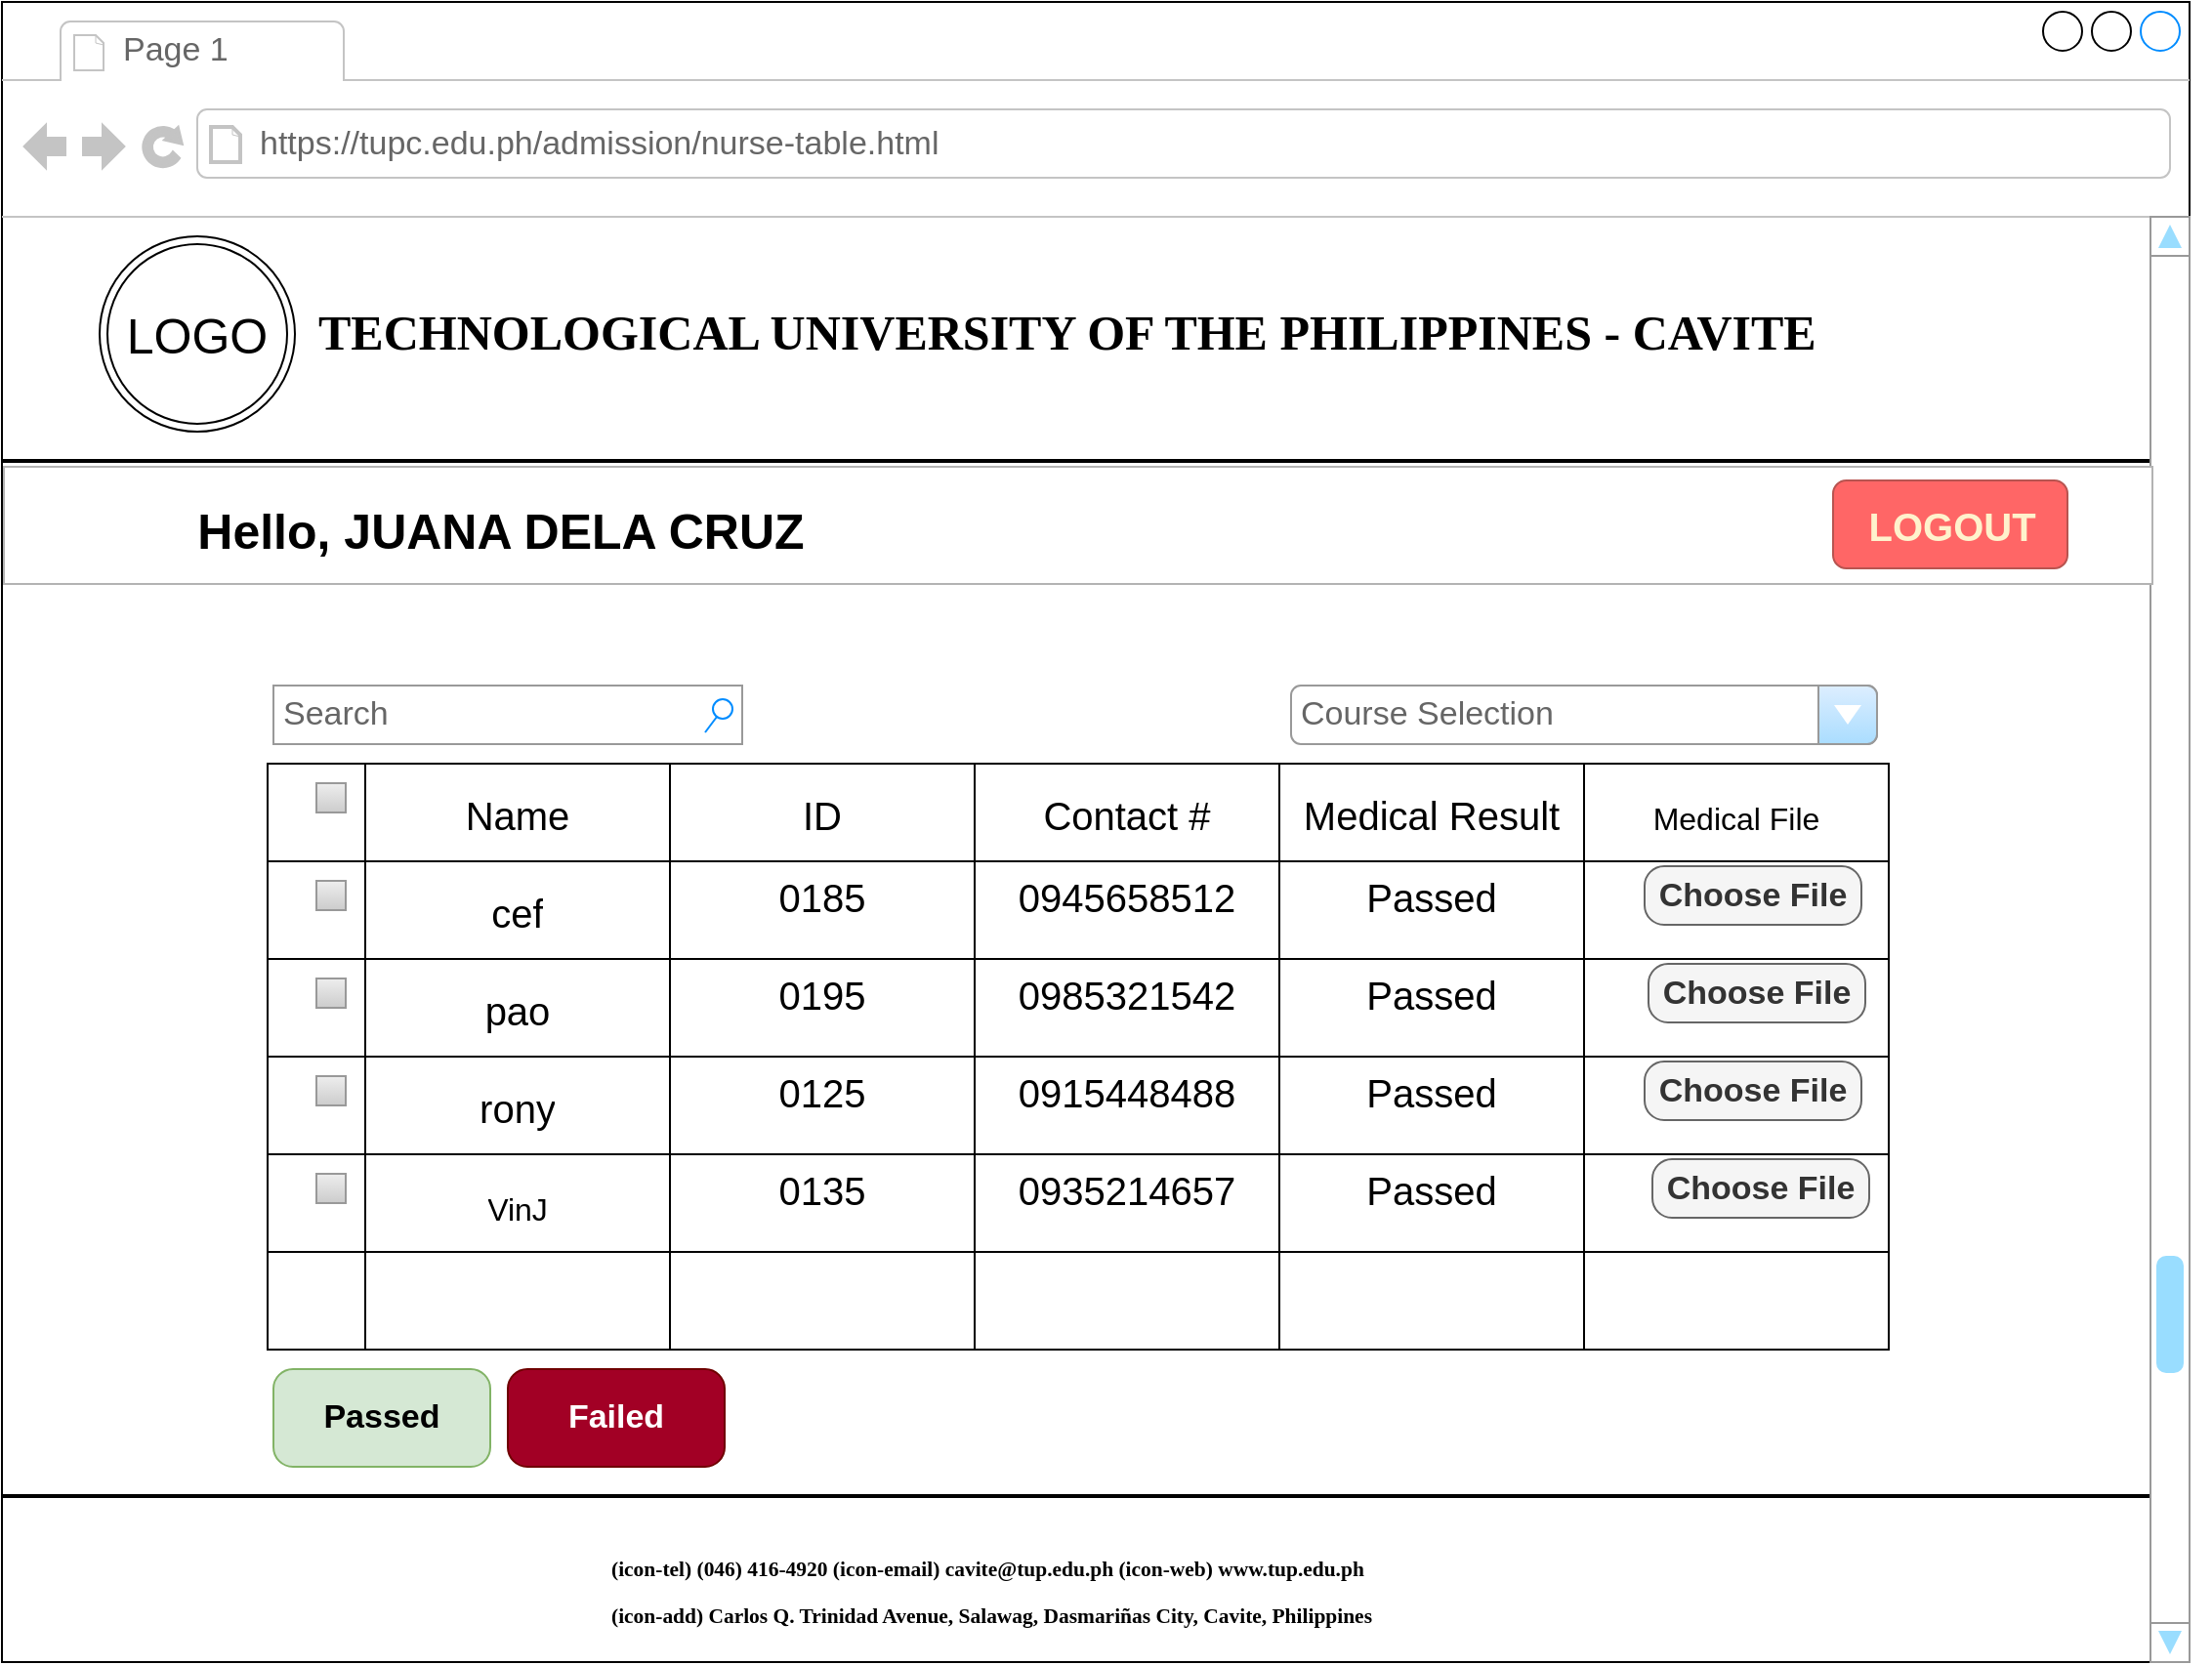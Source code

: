 <mxfile version="15.5.9" type="device"><diagram name="Page-1" id="03018318-947c-dd8e-b7a3-06fadd420f32"><mxGraphModel dx="3647" dy="767" grid="1" gridSize="10" guides="1" tooltips="1" connect="1" arrows="1" fold="1" page="1" pageScale="1" pageWidth="1100" pageHeight="850" background="none" math="0" shadow="0"><root><mxCell id="0"/><mxCell id="1" parent="0"/><mxCell id="MWz2SSnysqnN94QmjQE_-136" value="" style="strokeWidth=1;shadow=0;dashed=0;align=center;html=1;shape=mxgraph.mockup.containers.browserWindow;rSize=0;strokeColor2=#008cff;strokeColor3=#c4c4c4;mainText=,;recursiveResize=0;fontSize=25;spacing=1;" parent="1" vertex="1"><mxGeometry x="-1321" width="1120" height="850" as="geometry"/></mxCell><mxCell id="MWz2SSnysqnN94QmjQE_-137" value="" style="line;strokeWidth=2;html=1;fontSize=25;" parent="MWz2SSnysqnN94QmjQE_-136" vertex="1"><mxGeometry y="760" width="1100" height="10" as="geometry"/></mxCell><mxCell id="MWz2SSnysqnN94QmjQE_-138" value="Page 1" style="strokeWidth=1;shadow=0;dashed=0;align=center;html=1;shape=mxgraph.mockup.containers.anchor;fontSize=17;fontColor=#666666;align=left;" parent="MWz2SSnysqnN94QmjQE_-136" vertex="1"><mxGeometry x="60" y="12" width="110" height="26" as="geometry"/></mxCell><mxCell id="MWz2SSnysqnN94QmjQE_-139" value="https://tupc.edu.ph/admission/nurse-table.html" style="strokeWidth=1;shadow=0;dashed=0;align=center;html=1;shape=mxgraph.mockup.containers.anchor;rSize=0;fontSize=17;fontColor=#666666;align=left;" parent="MWz2SSnysqnN94QmjQE_-136" vertex="1"><mxGeometry x="130" y="60" width="250" height="26" as="geometry"/></mxCell><mxCell id="MWz2SSnysqnN94QmjQE_-140" value="&lt;h1&gt;&lt;b&gt;&lt;font style=&quot;font-size: 25px&quot;&gt;TECHNOLOGICAL UNIVERSITY OF THE PHILIPPINES - CAVITE&lt;/font&gt;&lt;/b&gt;&lt;/h1&gt;" style="text;html=1;points=[];align=left;verticalAlign=top;spacingTop=-4;fontSize=14;fontFamily=Verdana" parent="MWz2SSnysqnN94QmjQE_-136" vertex="1"><mxGeometry x="160" y="130" width="540" height="60" as="geometry"/></mxCell><mxCell id="MWz2SSnysqnN94QmjQE_-141" value="LOGO" style="ellipse;shape=doubleEllipse;whiteSpace=wrap;html=1;fontSize=25;" parent="MWz2SSnysqnN94QmjQE_-136" vertex="1"><mxGeometry x="50" y="120" width="100" height="100" as="geometry"/></mxCell><mxCell id="MWz2SSnysqnN94QmjQE_-142" value="" style="line;strokeWidth=2;html=1;fontSize=25;" parent="MWz2SSnysqnN94QmjQE_-136" vertex="1"><mxGeometry y="230" width="1100" height="10" as="geometry"/></mxCell><mxCell id="MWz2SSnysqnN94QmjQE_-143" value="" style="verticalLabelPosition=bottom;shadow=0;dashed=0;align=center;html=1;verticalAlign=top;strokeWidth=1;shape=mxgraph.mockup.navigation.scrollBar;strokeColor=#999999;barPos=20;fillColor2=#99ddff;strokeColor2=none;direction=north;fontSize=25;" parent="MWz2SSnysqnN94QmjQE_-136" vertex="1"><mxGeometry x="1100" y="110" width="30" height="740" as="geometry"/></mxCell><mxCell id="MWz2SSnysqnN94QmjQE_-144" value="&lt;span style=&quot;font-family: &amp;#34;euphemia&amp;#34; ; font-size: 10.72px ; font-weight: 700&quot;&gt;(icon-tel) (046) 416-4920 (icon-email) cavite@tup.edu.ph (icon-web) www.tup.edu.ph&lt;br&gt;&lt;/span&gt;&lt;span style=&quot;font-family: &amp;#34;euphemia&amp;#34; ; font-size: 10.72px ; font-weight: 700&quot;&gt;(icon-add) Carlos Q. Trinidad Avenue, Salawag, Dasmariñas City, Cavite, Philippines&lt;/span&gt;&lt;span style=&quot;font-family: &amp;#34;euphemia&amp;#34; ; font-size: 10.72px ; font-weight: 700&quot;&gt;&lt;br&gt;&lt;/span&gt;" style="rounded=0;whiteSpace=wrap;html=1;fontSize=20;strokeWidth=1;fillColor=none;align=left;verticalAlign=top;strokeColor=none;" parent="MWz2SSnysqnN94QmjQE_-136" vertex="1"><mxGeometry x="310" y="780" width="480" height="60" as="geometry"/></mxCell><mxCell id="MWz2SSnysqnN94QmjQE_-188" value="Search" style="strokeWidth=1;shadow=0;dashed=0;align=center;html=1;shape=mxgraph.mockup.forms.searchBox;strokeColor=#999999;mainText=;strokeColor2=#008cff;fontColor=#666666;fontSize=17;align=left;spacingLeft=3;rounded=0;fillColor=#FFFFFF;" parent="MWz2SSnysqnN94QmjQE_-136" vertex="1"><mxGeometry x="139" y="350" width="240" height="30" as="geometry"/></mxCell><mxCell id="MWz2SSnysqnN94QmjQE_-189" value="Course Selection" style="strokeWidth=1;shadow=0;dashed=0;align=center;html=1;shape=mxgraph.mockup.forms.comboBox;strokeColor=#999999;fillColor=#ddeeff;align=left;fillColor2=#aaddff;mainText=;fontColor=#666666;fontSize=17;spacingLeft=3;rounded=0;" parent="MWz2SSnysqnN94QmjQE_-136" vertex="1"><mxGeometry x="660" y="350" width="300" height="30" as="geometry"/></mxCell><mxCell id="MWz2SSnysqnN94QmjQE_-192" value="Passed" style="strokeWidth=1;shadow=0;dashed=0;align=center;html=1;shape=mxgraph.mockup.buttons.button;strokeColor=#82b366;mainText=;buttonStyle=round;fontSize=17;fontStyle=1;fillColor=#d5e8d4;whiteSpace=wrap;rounded=0;" parent="MWz2SSnysqnN94QmjQE_-136" vertex="1"><mxGeometry x="139" y="700" width="111" height="50" as="geometry"/></mxCell><mxCell id="MWz2SSnysqnN94QmjQE_-193" value="Failed" style="strokeWidth=1;shadow=0;dashed=0;align=center;html=1;shape=mxgraph.mockup.buttons.button;strokeColor=#6F0000;fontColor=#ffffff;mainText=;buttonStyle=round;fontSize=17;fontStyle=1;fillColor=#a20025;whiteSpace=wrap;rounded=0;" parent="MWz2SSnysqnN94QmjQE_-136" vertex="1"><mxGeometry x="259" y="700" width="111" height="50" as="geometry"/></mxCell><mxCell id="7sZFSnEQCvloOSyBGqn3-1" value="" style="rounded=0;whiteSpace=wrap;html=1;strokeColor=#B3B3B3;" vertex="1" parent="MWz2SSnysqnN94QmjQE_-136"><mxGeometry x="1" y="238" width="1100" height="60" as="geometry"/></mxCell><mxCell id="7sZFSnEQCvloOSyBGqn3-2" value="&lt;b&gt;&lt;font style=&quot;font-size: 25px&quot;&gt;Hello, JUANA DELA CRUZ&lt;/font&gt;&lt;/b&gt;" style="text;html=1;strokeColor=none;fillColor=none;align=center;verticalAlign=middle;whiteSpace=wrap;rounded=0;" vertex="1" parent="MWz2SSnysqnN94QmjQE_-136"><mxGeometry x="38.5" y="245" width="433" height="50" as="geometry"/></mxCell><mxCell id="7sZFSnEQCvloOSyBGqn3-3" value="&lt;b&gt;&lt;font color=&quot;#fff2cc&quot; style=&quot;font-size: 20px&quot;&gt;LOGOUT&lt;/font&gt;&lt;/b&gt;" style="rounded=1;fillColor=#FF6666;align=center;strokeColor=#b85450;html=1;fontSize=12;sketch=0;" vertex="1" parent="MWz2SSnysqnN94QmjQE_-136"><mxGeometry x="937.5" y="245" width="120" height="45" as="geometry"/></mxCell><mxCell id="MWz2SSnysqnN94QmjQE_-145" value="" style="shape=table;html=1;whiteSpace=wrap;startSize=0;container=1;collapsible=0;childLayout=tableLayout;rounded=0;fontSize=20;align=center;verticalAlign=top;spacing=1;direction=west;fillColor=#FFFFFF;strokeColor=#000000;" parent="1" vertex="1"><mxGeometry x="-1185" y="390" width="830" height="300" as="geometry"/></mxCell><mxCell id="MWz2SSnysqnN94QmjQE_-146" value="" style="shape=partialRectangle;html=1;whiteSpace=wrap;collapsible=0;dropTarget=0;pointerEvents=0;fillColor=none;top=0;left=0;bottom=0;right=0;points=[[0,0.5],[1,0.5]];portConstraint=eastwest;rounded=1;fontSize=29;align=center;verticalAlign=top;" parent="MWz2SSnysqnN94QmjQE_-145" vertex="1"><mxGeometry width="830" height="50" as="geometry"/></mxCell><mxCell id="MWz2SSnysqnN94QmjQE_-182" style="shape=partialRectangle;html=1;whiteSpace=wrap;connectable=0;fillColor=none;top=0;left=0;bottom=0;right=0;overflow=hidden;pointerEvents=1;rounded=1;fontSize=29;align=center;verticalAlign=top;" parent="MWz2SSnysqnN94QmjQE_-146" vertex="1"><mxGeometry width="50" height="50" as="geometry"><mxRectangle width="50" height="50" as="alternateBounds"/></mxGeometry></mxCell><mxCell id="MWz2SSnysqnN94QmjQE_-147" value="&lt;font style=&quot;font-size: 20px&quot;&gt;Name&lt;/font&gt;" style="shape=partialRectangle;html=1;whiteSpace=wrap;connectable=0;fillColor=none;top=0;left=0;bottom=0;right=0;overflow=hidden;pointerEvents=1;rounded=1;fontSize=29;align=center;verticalAlign=top;" parent="MWz2SSnysqnN94QmjQE_-146" vertex="1"><mxGeometry x="50" width="156" height="50" as="geometry"><mxRectangle width="156" height="50" as="alternateBounds"/></mxGeometry></mxCell><mxCell id="MWz2SSnysqnN94QmjQE_-148" value="&lt;font style=&quot;font-size: 20px&quot;&gt;ID&lt;/font&gt;" style="shape=partialRectangle;html=1;whiteSpace=wrap;connectable=0;fillColor=none;top=0;left=0;bottom=0;right=0;overflow=hidden;pointerEvents=1;rounded=1;fontSize=29;align=center;verticalAlign=top;" parent="MWz2SSnysqnN94QmjQE_-146" vertex="1"><mxGeometry x="206" width="156" height="50" as="geometry"><mxRectangle width="156" height="50" as="alternateBounds"/></mxGeometry></mxCell><mxCell id="MWz2SSnysqnN94QmjQE_-149" value="&lt;font style=&quot;font-size: 20px&quot;&gt;Contact #&lt;/font&gt;" style="shape=partialRectangle;html=1;whiteSpace=wrap;connectable=0;fillColor=none;top=0;left=0;bottom=0;right=0;overflow=hidden;pointerEvents=1;rounded=1;fontSize=29;align=center;verticalAlign=top;" parent="MWz2SSnysqnN94QmjQE_-146" vertex="1"><mxGeometry x="362" width="156" height="50" as="geometry"><mxRectangle width="156" height="50" as="alternateBounds"/></mxGeometry></mxCell><mxCell id="MWz2SSnysqnN94QmjQE_-170" value="&lt;font style=&quot;font-size: 20px&quot;&gt;Medical Result&lt;/font&gt;" style="shape=partialRectangle;html=1;whiteSpace=wrap;connectable=0;fillColor=none;top=0;left=0;bottom=0;right=0;overflow=hidden;pointerEvents=1;rounded=1;fontSize=29;align=center;verticalAlign=top;" parent="MWz2SSnysqnN94QmjQE_-146" vertex="1"><mxGeometry x="518" width="156" height="50" as="geometry"><mxRectangle width="156" height="50" as="alternateBounds"/></mxGeometry></mxCell><mxCell id="MWz2SSnysqnN94QmjQE_-176" value="&lt;font size=&quot;3&quot;&gt;Medical File&lt;/font&gt;" style="shape=partialRectangle;html=1;whiteSpace=wrap;connectable=0;fillColor=none;top=0;left=0;bottom=0;right=0;overflow=hidden;pointerEvents=1;rounded=1;fontSize=29;align=center;verticalAlign=top;" parent="MWz2SSnysqnN94QmjQE_-146" vertex="1"><mxGeometry x="674" width="156" height="50" as="geometry"><mxRectangle width="156" height="50" as="alternateBounds"/></mxGeometry></mxCell><mxCell id="MWz2SSnysqnN94QmjQE_-150" style="shape=partialRectangle;html=1;whiteSpace=wrap;collapsible=0;dropTarget=0;pointerEvents=0;fillColor=none;top=0;left=0;bottom=0;right=0;points=[[0,0.5],[1,0.5]];portConstraint=eastwest;rounded=1;fontSize=29;align=center;verticalAlign=top;" parent="MWz2SSnysqnN94QmjQE_-145" vertex="1"><mxGeometry y="50" width="830" height="50" as="geometry"/></mxCell><mxCell id="MWz2SSnysqnN94QmjQE_-183" style="shape=partialRectangle;html=1;whiteSpace=wrap;connectable=0;fillColor=none;top=0;left=0;bottom=0;right=0;overflow=hidden;pointerEvents=1;rounded=1;fontSize=29;align=center;verticalAlign=top;" parent="MWz2SSnysqnN94QmjQE_-150" vertex="1"><mxGeometry width="50" height="50" as="geometry"><mxRectangle width="50" height="50" as="alternateBounds"/></mxGeometry></mxCell><mxCell id="MWz2SSnysqnN94QmjQE_-151" value="&lt;font style=&quot;font-size: 20px&quot;&gt;cef&lt;/font&gt;" style="shape=partialRectangle;html=1;whiteSpace=wrap;connectable=0;fillColor=none;top=0;left=0;bottom=0;right=0;overflow=hidden;pointerEvents=1;rounded=1;fontSize=29;align=center;verticalAlign=top;" parent="MWz2SSnysqnN94QmjQE_-150" vertex="1"><mxGeometry x="50" width="156" height="50" as="geometry"><mxRectangle width="156" height="50" as="alternateBounds"/></mxGeometry></mxCell><mxCell id="MWz2SSnysqnN94QmjQE_-152" value="0185" style="shape=partialRectangle;html=1;whiteSpace=wrap;connectable=0;fillColor=none;top=0;left=0;bottom=0;right=0;overflow=hidden;pointerEvents=1;rounded=1;fontSize=20;align=center;verticalAlign=top;" parent="MWz2SSnysqnN94QmjQE_-150" vertex="1"><mxGeometry x="206" width="156" height="50" as="geometry"><mxRectangle width="156" height="50" as="alternateBounds"/></mxGeometry></mxCell><mxCell id="MWz2SSnysqnN94QmjQE_-153" value="0945658512" style="shape=partialRectangle;html=1;whiteSpace=wrap;connectable=0;fillColor=none;top=0;left=0;bottom=0;right=0;overflow=hidden;pointerEvents=1;rounded=1;fontSize=20;align=center;verticalAlign=top;" parent="MWz2SSnysqnN94QmjQE_-150" vertex="1"><mxGeometry x="362" width="156" height="50" as="geometry"><mxRectangle width="156" height="50" as="alternateBounds"/></mxGeometry></mxCell><mxCell id="MWz2SSnysqnN94QmjQE_-171" value="Passed" style="shape=partialRectangle;html=1;whiteSpace=wrap;connectable=0;fillColor=none;top=0;left=0;bottom=0;right=0;overflow=hidden;pointerEvents=1;rounded=1;fontSize=20;align=center;verticalAlign=top;" parent="MWz2SSnysqnN94QmjQE_-150" vertex="1"><mxGeometry x="518" width="156" height="50" as="geometry"><mxRectangle width="156" height="50" as="alternateBounds"/></mxGeometry></mxCell><mxCell id="MWz2SSnysqnN94QmjQE_-177" style="shape=partialRectangle;html=1;whiteSpace=wrap;connectable=0;fillColor=none;top=0;left=0;bottom=0;right=0;overflow=hidden;pointerEvents=1;rounded=1;fontSize=29;align=center;verticalAlign=top;" parent="MWz2SSnysqnN94QmjQE_-150" vertex="1"><mxGeometry x="674" width="156" height="50" as="geometry"><mxRectangle width="156" height="50" as="alternateBounds"/></mxGeometry></mxCell><mxCell id="MWz2SSnysqnN94QmjQE_-154" value="" style="shape=partialRectangle;html=1;whiteSpace=wrap;collapsible=0;dropTarget=0;pointerEvents=0;fillColor=none;top=0;left=0;bottom=0;right=0;points=[[0,0.5],[1,0.5]];portConstraint=eastwest;rounded=1;fontSize=29;align=center;verticalAlign=top;" parent="MWz2SSnysqnN94QmjQE_-145" vertex="1"><mxGeometry y="100" width="830" height="50" as="geometry"/></mxCell><mxCell id="MWz2SSnysqnN94QmjQE_-184" style="shape=partialRectangle;html=1;whiteSpace=wrap;connectable=0;fillColor=none;top=0;left=0;bottom=0;right=0;overflow=hidden;pointerEvents=1;rounded=1;fontSize=29;align=center;verticalAlign=top;" parent="MWz2SSnysqnN94QmjQE_-154" vertex="1"><mxGeometry width="50" height="50" as="geometry"><mxRectangle width="50" height="50" as="alternateBounds"/></mxGeometry></mxCell><mxCell id="MWz2SSnysqnN94QmjQE_-155" value="&lt;font style=&quot;font-size: 20px&quot;&gt;pao&lt;/font&gt;" style="shape=partialRectangle;html=1;whiteSpace=wrap;connectable=0;fillColor=none;top=0;left=0;bottom=0;right=0;overflow=hidden;pointerEvents=1;rounded=1;fontSize=29;align=center;verticalAlign=top;" parent="MWz2SSnysqnN94QmjQE_-154" vertex="1"><mxGeometry x="50" width="156" height="50" as="geometry"><mxRectangle width="156" height="50" as="alternateBounds"/></mxGeometry></mxCell><mxCell id="MWz2SSnysqnN94QmjQE_-156" value="0195" style="shape=partialRectangle;html=1;whiteSpace=wrap;connectable=0;fillColor=none;top=0;left=0;bottom=0;right=0;overflow=hidden;pointerEvents=1;rounded=1;fontSize=20;align=center;verticalAlign=top;" parent="MWz2SSnysqnN94QmjQE_-154" vertex="1"><mxGeometry x="206" width="156" height="50" as="geometry"><mxRectangle width="156" height="50" as="alternateBounds"/></mxGeometry></mxCell><mxCell id="MWz2SSnysqnN94QmjQE_-157" value="0985321542" style="shape=partialRectangle;html=1;whiteSpace=wrap;connectable=0;fillColor=none;top=0;left=0;bottom=0;right=0;overflow=hidden;pointerEvents=1;rounded=1;fontSize=20;align=center;verticalAlign=top;" parent="MWz2SSnysqnN94QmjQE_-154" vertex="1"><mxGeometry x="362" width="156" height="50" as="geometry"><mxRectangle width="156" height="50" as="alternateBounds"/></mxGeometry></mxCell><mxCell id="MWz2SSnysqnN94QmjQE_-172" value="Passed" style="shape=partialRectangle;html=1;whiteSpace=wrap;connectable=0;fillColor=none;top=0;left=0;bottom=0;right=0;overflow=hidden;pointerEvents=1;rounded=1;fontSize=20;align=center;verticalAlign=top;" parent="MWz2SSnysqnN94QmjQE_-154" vertex="1"><mxGeometry x="518" width="156" height="50" as="geometry"><mxRectangle width="156" height="50" as="alternateBounds"/></mxGeometry></mxCell><mxCell id="MWz2SSnysqnN94QmjQE_-178" style="shape=partialRectangle;html=1;whiteSpace=wrap;connectable=0;fillColor=none;top=0;left=0;bottom=0;right=0;overflow=hidden;pointerEvents=1;rounded=1;fontSize=29;align=center;verticalAlign=top;" parent="MWz2SSnysqnN94QmjQE_-154" vertex="1"><mxGeometry x="674" width="156" height="50" as="geometry"><mxRectangle width="156" height="50" as="alternateBounds"/></mxGeometry></mxCell><mxCell id="MWz2SSnysqnN94QmjQE_-158" value="" style="shape=partialRectangle;html=1;whiteSpace=wrap;collapsible=0;dropTarget=0;pointerEvents=0;fillColor=none;top=0;left=0;bottom=0;right=0;points=[[0,0.5],[1,0.5]];portConstraint=eastwest;rounded=1;fontSize=29;align=center;verticalAlign=top;" parent="MWz2SSnysqnN94QmjQE_-145" vertex="1"><mxGeometry y="150" width="830" height="50" as="geometry"/></mxCell><mxCell id="MWz2SSnysqnN94QmjQE_-185" style="shape=partialRectangle;html=1;whiteSpace=wrap;connectable=0;fillColor=none;top=0;left=0;bottom=0;right=0;overflow=hidden;pointerEvents=1;rounded=1;fontSize=29;align=center;verticalAlign=top;" parent="MWz2SSnysqnN94QmjQE_-158" vertex="1"><mxGeometry width="50" height="50" as="geometry"><mxRectangle width="50" height="50" as="alternateBounds"/></mxGeometry></mxCell><mxCell id="MWz2SSnysqnN94QmjQE_-159" value="&lt;font style=&quot;font-size: 20px&quot;&gt;rony&lt;/font&gt;" style="shape=partialRectangle;html=1;whiteSpace=wrap;connectable=0;fillColor=none;top=0;left=0;bottom=0;right=0;overflow=hidden;pointerEvents=1;rounded=1;fontSize=29;align=center;verticalAlign=top;" parent="MWz2SSnysqnN94QmjQE_-158" vertex="1"><mxGeometry x="50" width="156" height="50" as="geometry"><mxRectangle width="156" height="50" as="alternateBounds"/></mxGeometry></mxCell><mxCell id="MWz2SSnysqnN94QmjQE_-160" value="0125" style="shape=partialRectangle;html=1;whiteSpace=wrap;connectable=0;fillColor=none;top=0;left=0;bottom=0;right=0;overflow=hidden;pointerEvents=1;rounded=1;fontSize=20;align=center;verticalAlign=top;" parent="MWz2SSnysqnN94QmjQE_-158" vertex="1"><mxGeometry x="206" width="156" height="50" as="geometry"><mxRectangle width="156" height="50" as="alternateBounds"/></mxGeometry></mxCell><mxCell id="MWz2SSnysqnN94QmjQE_-161" value="0915448488" style="shape=partialRectangle;html=1;whiteSpace=wrap;connectable=0;fillColor=none;top=0;left=0;bottom=0;right=0;overflow=hidden;pointerEvents=1;rounded=1;fontSize=20;align=center;verticalAlign=top;" parent="MWz2SSnysqnN94QmjQE_-158" vertex="1"><mxGeometry x="362" width="156" height="50" as="geometry"><mxRectangle width="156" height="50" as="alternateBounds"/></mxGeometry></mxCell><mxCell id="MWz2SSnysqnN94QmjQE_-173" value="Passed" style="shape=partialRectangle;html=1;whiteSpace=wrap;connectable=0;fillColor=none;top=0;left=0;bottom=0;right=0;overflow=hidden;pointerEvents=1;rounded=1;fontSize=20;align=center;verticalAlign=top;" parent="MWz2SSnysqnN94QmjQE_-158" vertex="1"><mxGeometry x="518" width="156" height="50" as="geometry"><mxRectangle width="156" height="50" as="alternateBounds"/></mxGeometry></mxCell><mxCell id="MWz2SSnysqnN94QmjQE_-179" style="shape=partialRectangle;html=1;whiteSpace=wrap;connectable=0;fillColor=none;top=0;left=0;bottom=0;right=0;overflow=hidden;pointerEvents=1;rounded=1;fontSize=29;align=center;verticalAlign=top;" parent="MWz2SSnysqnN94QmjQE_-158" vertex="1"><mxGeometry x="674" width="156" height="50" as="geometry"><mxRectangle width="156" height="50" as="alternateBounds"/></mxGeometry></mxCell><mxCell id="MWz2SSnysqnN94QmjQE_-162" style="shape=partialRectangle;html=1;whiteSpace=wrap;collapsible=0;dropTarget=0;pointerEvents=0;fillColor=none;top=0;left=0;bottom=0;right=0;points=[[0,0.5],[1,0.5]];portConstraint=eastwest;rounded=1;fontSize=29;align=center;verticalAlign=top;" parent="MWz2SSnysqnN94QmjQE_-145" vertex="1"><mxGeometry y="200" width="830" height="50" as="geometry"/></mxCell><mxCell id="MWz2SSnysqnN94QmjQE_-186" style="shape=partialRectangle;html=1;whiteSpace=wrap;connectable=0;fillColor=none;top=0;left=0;bottom=0;right=0;overflow=hidden;pointerEvents=1;rounded=1;fontSize=29;align=center;verticalAlign=top;" parent="MWz2SSnysqnN94QmjQE_-162" vertex="1"><mxGeometry width="50" height="50" as="geometry"><mxRectangle width="50" height="50" as="alternateBounds"/></mxGeometry></mxCell><mxCell id="MWz2SSnysqnN94QmjQE_-163" value="&lt;font size=&quot;3&quot;&gt;VinJ&lt;/font&gt;" style="shape=partialRectangle;html=1;whiteSpace=wrap;connectable=0;fillColor=none;top=0;left=0;bottom=0;right=0;overflow=hidden;pointerEvents=1;rounded=1;fontSize=29;align=center;verticalAlign=top;" parent="MWz2SSnysqnN94QmjQE_-162" vertex="1"><mxGeometry x="50" width="156" height="50" as="geometry"><mxRectangle width="156" height="50" as="alternateBounds"/></mxGeometry></mxCell><mxCell id="MWz2SSnysqnN94QmjQE_-164" value="0135" style="shape=partialRectangle;html=1;whiteSpace=wrap;connectable=0;fillColor=none;top=0;left=0;bottom=0;right=0;overflow=hidden;pointerEvents=1;rounded=1;fontSize=20;align=center;verticalAlign=top;" parent="MWz2SSnysqnN94QmjQE_-162" vertex="1"><mxGeometry x="206" width="156" height="50" as="geometry"><mxRectangle width="156" height="50" as="alternateBounds"/></mxGeometry></mxCell><mxCell id="MWz2SSnysqnN94QmjQE_-165" value="0935214657" style="shape=partialRectangle;html=1;whiteSpace=wrap;connectable=0;fillColor=none;top=0;left=0;bottom=0;right=0;overflow=hidden;pointerEvents=1;rounded=1;fontSize=20;align=center;verticalAlign=top;" parent="MWz2SSnysqnN94QmjQE_-162" vertex="1"><mxGeometry x="362" width="156" height="50" as="geometry"><mxRectangle width="156" height="50" as="alternateBounds"/></mxGeometry></mxCell><mxCell id="MWz2SSnysqnN94QmjQE_-174" value="Passed" style="shape=partialRectangle;html=1;whiteSpace=wrap;connectable=0;fillColor=none;top=0;left=0;bottom=0;right=0;overflow=hidden;pointerEvents=1;rounded=1;fontSize=20;align=center;verticalAlign=top;" parent="MWz2SSnysqnN94QmjQE_-162" vertex="1"><mxGeometry x="518" width="156" height="50" as="geometry"><mxRectangle width="156" height="50" as="alternateBounds"/></mxGeometry></mxCell><mxCell id="MWz2SSnysqnN94QmjQE_-180" style="shape=partialRectangle;html=1;whiteSpace=wrap;connectable=0;fillColor=none;top=0;left=0;bottom=0;right=0;overflow=hidden;pointerEvents=1;rounded=1;fontSize=29;align=center;verticalAlign=top;" parent="MWz2SSnysqnN94QmjQE_-162" vertex="1"><mxGeometry x="674" width="156" height="50" as="geometry"><mxRectangle width="156" height="50" as="alternateBounds"/></mxGeometry></mxCell><mxCell id="MWz2SSnysqnN94QmjQE_-166" style="shape=partialRectangle;html=1;whiteSpace=wrap;collapsible=0;dropTarget=0;pointerEvents=0;fillColor=none;top=0;left=0;bottom=0;right=0;points=[[0,0.5],[1,0.5]];portConstraint=eastwest;rounded=1;fontSize=29;align=center;verticalAlign=top;" parent="MWz2SSnysqnN94QmjQE_-145" vertex="1"><mxGeometry y="250" width="830" height="50" as="geometry"/></mxCell><mxCell id="MWz2SSnysqnN94QmjQE_-187" style="shape=partialRectangle;html=1;whiteSpace=wrap;connectable=0;fillColor=none;top=0;left=0;bottom=0;right=0;overflow=hidden;pointerEvents=1;rounded=1;fontSize=29;align=center;verticalAlign=top;" parent="MWz2SSnysqnN94QmjQE_-166" vertex="1"><mxGeometry width="50" height="50" as="geometry"><mxRectangle width="50" height="50" as="alternateBounds"/></mxGeometry></mxCell><mxCell id="MWz2SSnysqnN94QmjQE_-167" style="shape=partialRectangle;html=1;whiteSpace=wrap;connectable=0;fillColor=none;top=0;left=0;bottom=0;right=0;overflow=hidden;pointerEvents=1;rounded=1;fontSize=29;align=center;verticalAlign=top;" parent="MWz2SSnysqnN94QmjQE_-166" vertex="1"><mxGeometry x="50" width="156" height="50" as="geometry"><mxRectangle width="156" height="50" as="alternateBounds"/></mxGeometry></mxCell><mxCell id="MWz2SSnysqnN94QmjQE_-168" style="shape=partialRectangle;html=1;whiteSpace=wrap;connectable=0;fillColor=none;top=0;left=0;bottom=0;right=0;overflow=hidden;pointerEvents=1;rounded=1;fontSize=29;align=center;verticalAlign=top;" parent="MWz2SSnysqnN94QmjQE_-166" vertex="1"><mxGeometry x="206" width="156" height="50" as="geometry"><mxRectangle width="156" height="50" as="alternateBounds"/></mxGeometry></mxCell><mxCell id="MWz2SSnysqnN94QmjQE_-169" style="shape=partialRectangle;html=1;whiteSpace=wrap;connectable=0;fillColor=none;top=0;left=0;bottom=0;right=0;overflow=hidden;pointerEvents=1;rounded=1;fontSize=29;align=center;verticalAlign=top;" parent="MWz2SSnysqnN94QmjQE_-166" vertex="1"><mxGeometry x="362" width="156" height="50" as="geometry"><mxRectangle width="156" height="50" as="alternateBounds"/></mxGeometry></mxCell><mxCell id="MWz2SSnysqnN94QmjQE_-175" style="shape=partialRectangle;html=1;whiteSpace=wrap;connectable=0;fillColor=none;top=0;left=0;bottom=0;right=0;overflow=hidden;pointerEvents=1;rounded=1;fontSize=29;align=center;verticalAlign=top;" parent="MWz2SSnysqnN94QmjQE_-166" vertex="1"><mxGeometry x="518" width="156" height="50" as="geometry"><mxRectangle width="156" height="50" as="alternateBounds"/></mxGeometry></mxCell><mxCell id="MWz2SSnysqnN94QmjQE_-181" style="shape=partialRectangle;html=1;whiteSpace=wrap;connectable=0;fillColor=none;top=0;left=0;bottom=0;right=0;overflow=hidden;pointerEvents=1;rounded=1;fontSize=29;align=center;verticalAlign=top;" parent="MWz2SSnysqnN94QmjQE_-166" vertex="1"><mxGeometry x="674" width="156" height="50" as="geometry"><mxRectangle width="156" height="50" as="alternateBounds"/></mxGeometry></mxCell><mxCell id="qCdKfU_xtLqCUATbnBZY-6" value="Choose File" style="strokeWidth=1;shadow=0;dashed=0;align=center;html=1;shape=mxgraph.mockup.buttons.button;strokeColor=#666666;fontColor=#333333;mainText=;buttonStyle=round;fontSize=17;fontStyle=1;fillColor=#f5f5f5;whiteSpace=wrap;rounded=0;" parent="1" vertex="1"><mxGeometry x="-480" y="442.5" width="111" height="30" as="geometry"/></mxCell><mxCell id="qCdKfU_xtLqCUATbnBZY-7" value="Choose File" style="strokeWidth=1;shadow=0;dashed=0;align=center;html=1;shape=mxgraph.mockup.buttons.button;strokeColor=#666666;fontColor=#333333;mainText=;buttonStyle=round;fontSize=17;fontStyle=1;fillColor=#f5f5f5;whiteSpace=wrap;rounded=0;" parent="1" vertex="1"><mxGeometry x="-478" y="492.5" width="111" height="30" as="geometry"/></mxCell><mxCell id="qCdKfU_xtLqCUATbnBZY-8" value="Choose File" style="strokeWidth=1;shadow=0;dashed=0;align=center;html=1;shape=mxgraph.mockup.buttons.button;strokeColor=#666666;fontColor=#333333;mainText=;buttonStyle=round;fontSize=17;fontStyle=1;fillColor=#f5f5f5;whiteSpace=wrap;rounded=0;" parent="1" vertex="1"><mxGeometry x="-480" y="542.5" width="111" height="30" as="geometry"/></mxCell><mxCell id="qCdKfU_xtLqCUATbnBZY-9" value="Choose File" style="strokeWidth=1;shadow=0;dashed=0;align=center;html=1;shape=mxgraph.mockup.buttons.button;strokeColor=#666666;fontColor=#333333;mainText=;buttonStyle=round;fontSize=17;fontStyle=1;fillColor=#f5f5f5;whiteSpace=wrap;rounded=0;" parent="1" vertex="1"><mxGeometry x="-476" y="592.5" width="111" height="30" as="geometry"/></mxCell><mxCell id="MWz2SSnysqnN94QmjQE_-197" value="" style="strokeWidth=1;shadow=0;dashed=0;align=center;html=1;shape=mxgraph.mockup.forms.rrect;rSize=0;fillColor=#eeeeee;strokeColor=#999999;gradientColor=#cccccc;align=left;spacingLeft=4;fontSize=17;fontColor=#666666;labelPosition=right;rounded=0;" parent="1" vertex="1"><mxGeometry x="-1160" y="400" width="15" height="15" as="geometry"/></mxCell><mxCell id="MWz2SSnysqnN94QmjQE_-198" value="" style="strokeWidth=1;shadow=0;dashed=0;align=center;html=1;shape=mxgraph.mockup.forms.rrect;rSize=0;fillColor=#eeeeee;strokeColor=#999999;gradientColor=#cccccc;align=left;spacingLeft=4;fontSize=17;fontColor=#666666;labelPosition=right;rounded=0;" parent="1" vertex="1"><mxGeometry x="-1160" y="450" width="15" height="15" as="geometry"/></mxCell><mxCell id="MWz2SSnysqnN94QmjQE_-199" value="" style="strokeWidth=1;shadow=0;dashed=0;align=center;html=1;shape=mxgraph.mockup.forms.rrect;rSize=0;fillColor=#eeeeee;strokeColor=#999999;gradientColor=#cccccc;align=left;spacingLeft=4;fontSize=17;fontColor=#666666;labelPosition=right;rounded=0;" parent="1" vertex="1"><mxGeometry x="-1160" y="500" width="15" height="15" as="geometry"/></mxCell><mxCell id="MWz2SSnysqnN94QmjQE_-200" value="" style="strokeWidth=1;shadow=0;dashed=0;align=center;html=1;shape=mxgraph.mockup.forms.rrect;rSize=0;fillColor=#eeeeee;strokeColor=#999999;gradientColor=#cccccc;align=left;spacingLeft=4;fontSize=17;fontColor=#666666;labelPosition=right;rounded=0;" parent="1" vertex="1"><mxGeometry x="-1160" y="600" width="15" height="15" as="geometry"/></mxCell><mxCell id="MWz2SSnysqnN94QmjQE_-201" value="" style="strokeWidth=1;shadow=0;dashed=0;align=center;html=1;shape=mxgraph.mockup.forms.rrect;rSize=0;fillColor=#eeeeee;strokeColor=#999999;gradientColor=#cccccc;align=left;spacingLeft=4;fontSize=17;fontColor=#666666;labelPosition=right;rounded=0;" parent="1" vertex="1"><mxGeometry x="-1160" y="550" width="15" height="15" as="geometry"/></mxCell></root></mxGraphModel></diagram></mxfile>